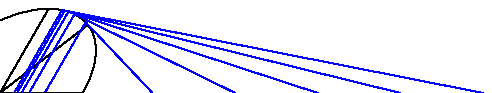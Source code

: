 % ellipticproperties.mp
% L. Nobre G.
% 2011

prologues := 1;

beginfig(1);
  numeric b, k, kt, theta, i, ste, N, aux, cp, cm;
  numeric gamma, gammb, alpha, rhoa, alphb, rhob, fx, fy;
  pair X, Y, A, B, U, L;
  path ell;
  b = 35;
  k = 0.85;
  theta = 30;
  ste = 10;
  N = 5;
  X = k*b*right;
  Y = b*dir(90-theta);
  ell = for i=ste step ste until 360: (X*cosd(i)+Y*sind(i)).. endfor cycle;
  draw ell;
  draw Y--origin--X;
  alpha = 0.5*angle((k**2)-1,2*k*sind(theta));
  alphb = 0.5*angle(1-(k**2),2*k*sind(-theta));
  A = X*cosd(alpha)+Y*sind(alpha);
  B = X*cosd(alphb)+Y*sind(alphb);
  draw B--origin--A;
  rhoa = abs(A);
  gamma = angle(A);
  rhob = abs(B);
  gammb = angle(B);
  kt = rhoa/rhob;
  for i=1 upto N:
    aux := rhoa+(i-0.5)*k*b;
    fx := aux*cosd(gamma);
    fy := aux*sind(-gamma);
    cp := (rhob*fx/kt+fy*((fx/kt)++fy+-+rhob))/(((fx/kt)**2)+(fy**2));
    cm := (rhob*fx/kt-fy*((fx/kt)++fy+-+rhob))/(((fx/kt)**2)+(fy**2));
    U := A*cm-B*(1+-+cm);
    L := A*cp+B*(1+-+cp);
    draw U--L--(aux,0)--cycle withcolor blue;
    draw 0.5[U,L];
  endfor;
endfig;

end.